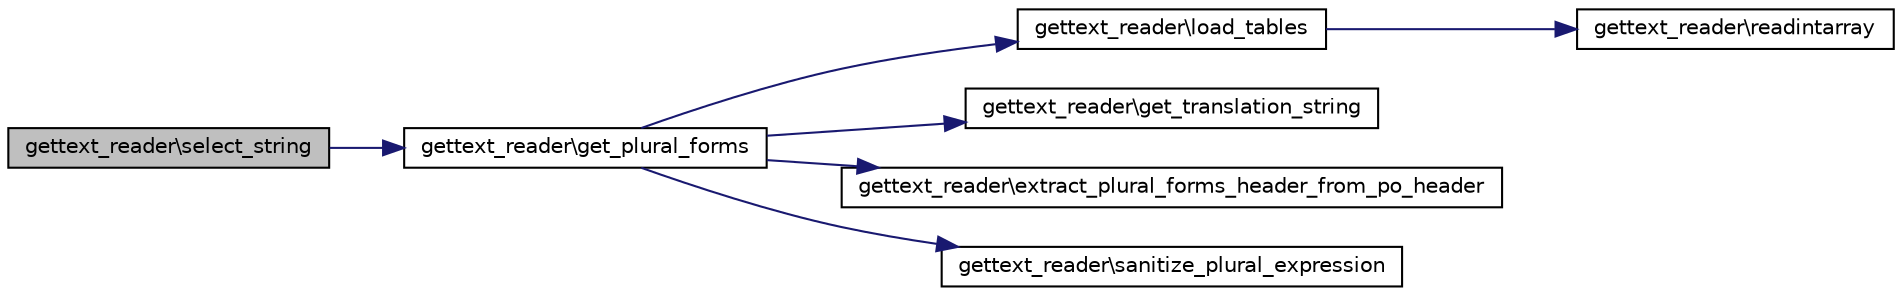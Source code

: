 digraph G
{
  edge [fontname="Helvetica",fontsize="10",labelfontname="Helvetica",labelfontsize="10"];
  node [fontname="Helvetica",fontsize="10",shape=record];
  rankdir="LR";
  Node1 [label="gettext_reader\\select_string",height=0.2,width=0.4,color="black", fillcolor="grey75", style="filled" fontcolor="black"];
  Node1 -> Node2 [color="midnightblue",fontsize="10",style="solid",fontname="Helvetica"];
  Node2 [label="gettext_reader\\get_plural_forms",height=0.2,width=0.4,color="black", fillcolor="white", style="filled",URL="$classgettext__reader.html#a6d4d42aeb8e669c82bdd029aacd5afb0",tooltip="Get possible plural forms from MO header."];
  Node2 -> Node3 [color="midnightblue",fontsize="10",style="solid",fontname="Helvetica"];
  Node3 [label="gettext_reader\\load_tables",height=0.2,width=0.4,color="black", fillcolor="white", style="filled",URL="$classgettext__reader.html#a3905d057598a325b328c6be564c6ada5",tooltip="Loads the translation tables from the MO file into the cache If caching is enabled, also loads all strings into a cache to speed up translation lookups."];
  Node3 -> Node4 [color="midnightblue",fontsize="10",style="solid",fontname="Helvetica"];
  Node4 [label="gettext_reader\\readintarray",height=0.2,width=0.4,color="black", fillcolor="white", style="filled",URL="$classgettext__reader.html#a295a5793ddaf41f104511d1dee4f2ce5",tooltip="Reads an array of Integers from the Stream."];
  Node2 -> Node5 [color="midnightblue",fontsize="10",style="solid",fontname="Helvetica"];
  Node5 [label="gettext_reader\\get_translation_string",height=0.2,width=0.4,color="black", fillcolor="white", style="filled",URL="$classgettext__reader.html#ad1e4c97363185f3ab6a049c6e58ab3b9",tooltip="Returns a string from the &quot;translations&quot; table."];
  Node2 -> Node6 [color="midnightblue",fontsize="10",style="solid",fontname="Helvetica"];
  Node6 [label="gettext_reader\\extract_plural_forms_header_from_po_header",height=0.2,width=0.4,color="black", fillcolor="white", style="filled",URL="$classgettext__reader.html#af61b2be9b5df295eba211f65defed956",tooltip="Parse full PO header and extract only plural forms line."];
  Node2 -> Node7 [color="midnightblue",fontsize="10",style="solid",fontname="Helvetica"];
  Node7 [label="gettext_reader\\sanitize_plural_expression",height=0.2,width=0.4,color="black", fillcolor="white", style="filled",URL="$classgettext__reader.html#a1b885c0ae716a18492ea8a60d65bab46",tooltip="Sanitize plural form expression for use in PHP eval call."];
}
